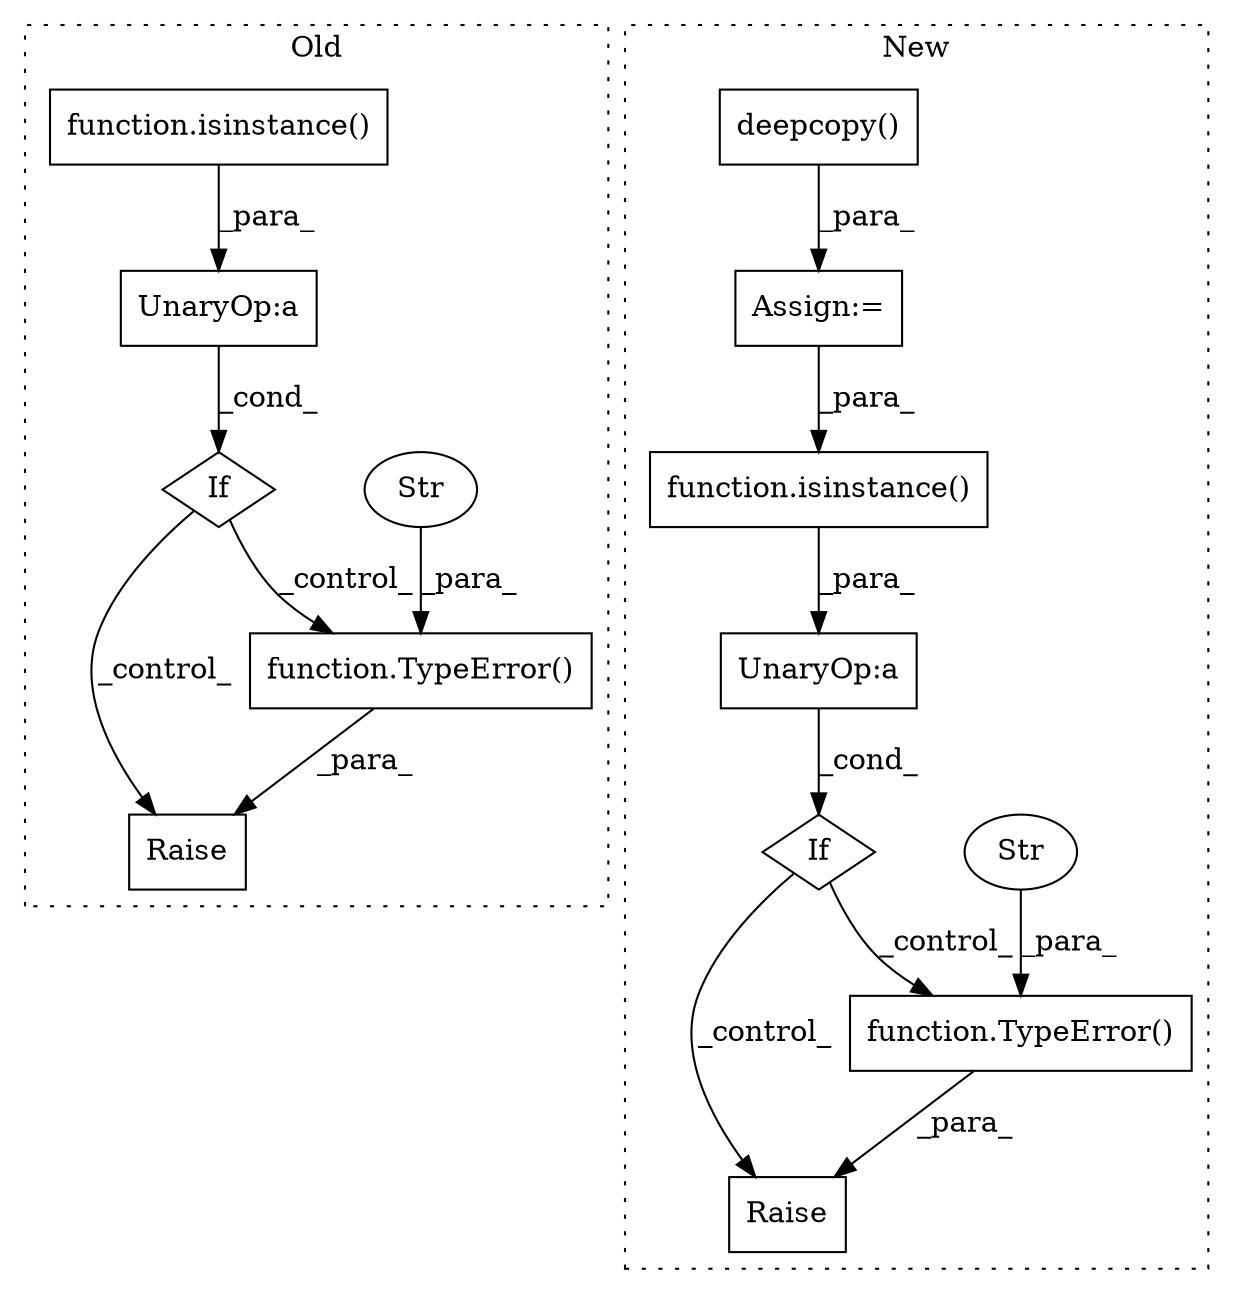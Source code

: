 digraph G {
subgraph cluster0 {
1 [label="function.TypeError()" a="75" s="19366,19498" l="10,1" shape="box"];
3 [label="Raise" a="91" s="19360" l="6" shape="box"];
4 [label="Str" a="66" s="19376" l="122" shape="ellipse"];
5 [label="If" a="96" s="19302" l="3" shape="diamond"];
12 [label="UnaryOp:a" a="61" s="19305" l="41" shape="box"];
14 [label="function.isinstance()" a="75" s="19309,19345" l="11,1" shape="box"];
label = "Old";
style="dotted";
}
subgraph cluster1 {
2 [label="If" a="96" s="19410" l="3" shape="diamond"];
6 [label="Raise" a="91" s="19469" l="6" shape="box"];
7 [label="function.TypeError()" a="75" s="19475,19608" l="10,1" shape="box"];
8 [label="Str" a="66" s="19485" l="123" shape="ellipse"];
9 [label="Assign:=" a="68" s="19219" l="3" shape="box"];
10 [label="UnaryOp:a" a="61" s="19413" l="42" shape="box"];
11 [label="function.isinstance()" a="75" s="19417,19454" l="11,1" shape="box"];
13 [label="deepcopy()" a="75" s="19222,19255" l="14,1" shape="box"];
label = "New";
style="dotted";
}
1 -> 3 [label="_para_"];
2 -> 7 [label="_control_"];
2 -> 6 [label="_control_"];
4 -> 1 [label="_para_"];
5 -> 1 [label="_control_"];
5 -> 3 [label="_control_"];
7 -> 6 [label="_para_"];
8 -> 7 [label="_para_"];
9 -> 11 [label="_para_"];
10 -> 2 [label="_cond_"];
11 -> 10 [label="_para_"];
12 -> 5 [label="_cond_"];
13 -> 9 [label="_para_"];
14 -> 12 [label="_para_"];
}